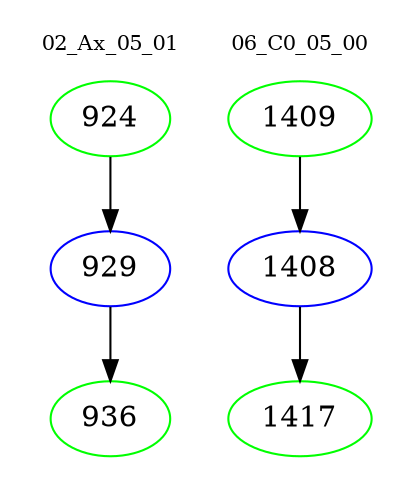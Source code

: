 digraph{
subgraph cluster_0 {
color = white
label = "02_Ax_05_01";
fontsize=10;
T0_924 [label="924", color="green"]
T0_924 -> T0_929 [color="black"]
T0_929 [label="929", color="blue"]
T0_929 -> T0_936 [color="black"]
T0_936 [label="936", color="green"]
}
subgraph cluster_1 {
color = white
label = "06_C0_05_00";
fontsize=10;
T1_1409 [label="1409", color="green"]
T1_1409 -> T1_1408 [color="black"]
T1_1408 [label="1408", color="blue"]
T1_1408 -> T1_1417 [color="black"]
T1_1417 [label="1417", color="green"]
}
}
